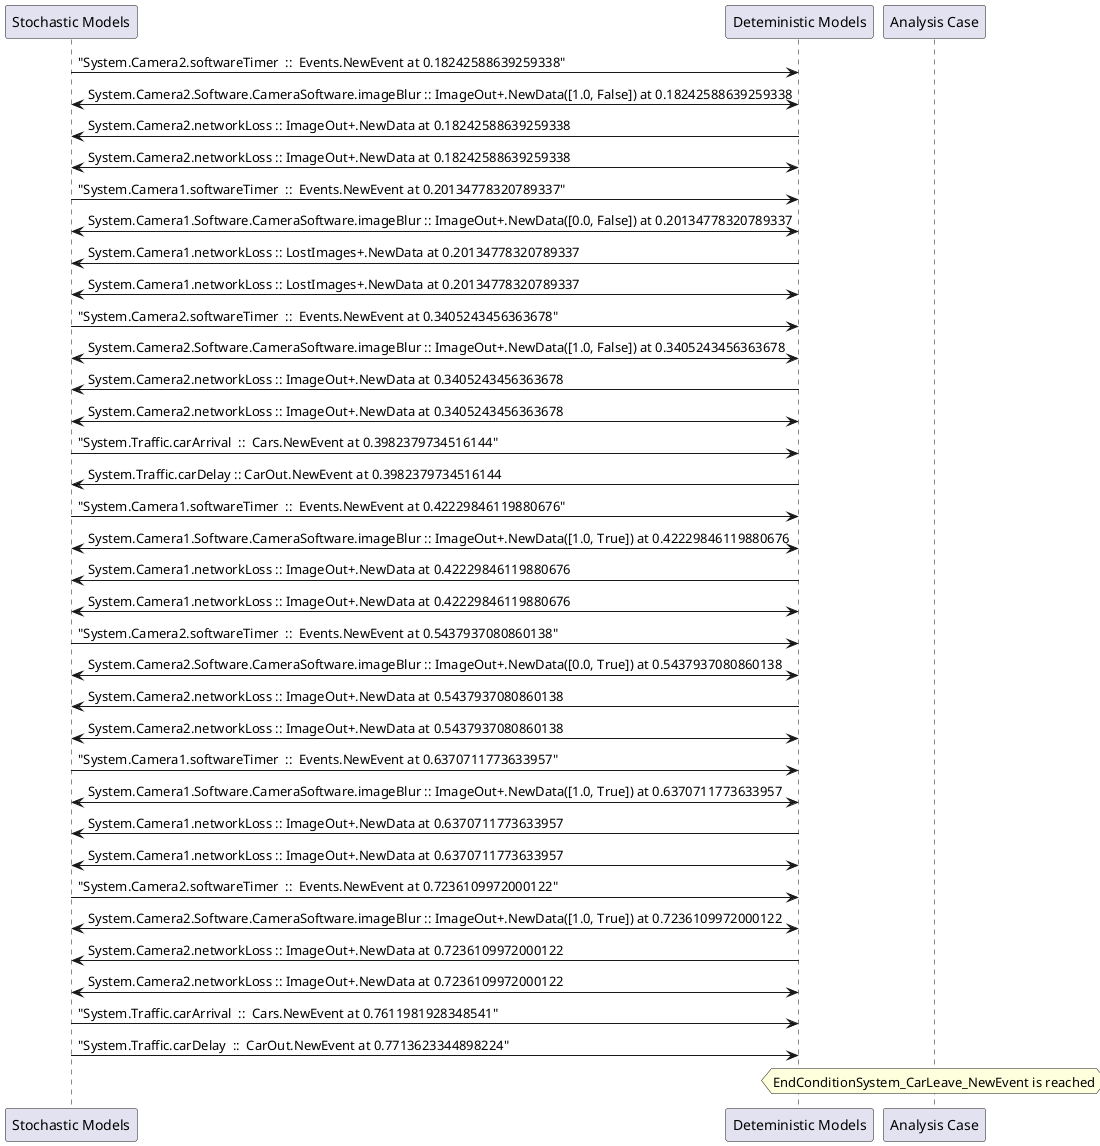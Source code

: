 
	@startuml
	participant "Stochastic Models" as stochmodel
	participant "Deteministic Models" as detmodel
	participant "Analysis Case" as analysis
	{40173_stop} stochmodel -> detmodel : "System.Camera2.softwareTimer  ::  Events.NewEvent at 0.18242588639259338"
detmodel <-> stochmodel : System.Camera2.Software.CameraSoftware.imageBlur :: ImageOut+.NewData([1.0, False]) at 0.18242588639259338
detmodel -> stochmodel : System.Camera2.networkLoss :: ImageOut+.NewData at 0.18242588639259338
detmodel <-> stochmodel : System.Camera2.networkLoss :: ImageOut+.NewData at 0.18242588639259338
{40158_stop} stochmodel -> detmodel : "System.Camera1.softwareTimer  ::  Events.NewEvent at 0.20134778320789337"
detmodel <-> stochmodel : System.Camera1.Software.CameraSoftware.imageBlur :: ImageOut+.NewData([0.0, False]) at 0.20134778320789337
detmodel -> stochmodel : System.Camera1.networkLoss :: LostImages+.NewData at 0.20134778320789337
detmodel <-> stochmodel : System.Camera1.networkLoss :: LostImages+.NewData at 0.20134778320789337
{40174_stop} stochmodel -> detmodel : "System.Camera2.softwareTimer  ::  Events.NewEvent at 0.3405243456363678"
detmodel <-> stochmodel : System.Camera2.Software.CameraSoftware.imageBlur :: ImageOut+.NewData([1.0, False]) at 0.3405243456363678
detmodel -> stochmodel : System.Camera2.networkLoss :: ImageOut+.NewData at 0.3405243456363678
detmodel <-> stochmodel : System.Camera2.networkLoss :: ImageOut+.NewData at 0.3405243456363678
{40189_stop} stochmodel -> detmodel : "System.Traffic.carArrival  ::  Cars.NewEvent at 0.3982379734516144"
{40196_start} detmodel -> stochmodel : System.Traffic.carDelay :: CarOut.NewEvent at 0.3982379734516144
{40159_stop} stochmodel -> detmodel : "System.Camera1.softwareTimer  ::  Events.NewEvent at 0.42229846119880676"
detmodel <-> stochmodel : System.Camera1.Software.CameraSoftware.imageBlur :: ImageOut+.NewData([1.0, True]) at 0.42229846119880676
detmodel -> stochmodel : System.Camera1.networkLoss :: ImageOut+.NewData at 0.42229846119880676
detmodel <-> stochmodel : System.Camera1.networkLoss :: ImageOut+.NewData at 0.42229846119880676
{40175_stop} stochmodel -> detmodel : "System.Camera2.softwareTimer  ::  Events.NewEvent at 0.5437937080860138"
detmodel <-> stochmodel : System.Camera2.Software.CameraSoftware.imageBlur :: ImageOut+.NewData([0.0, True]) at 0.5437937080860138
detmodel -> stochmodel : System.Camera2.networkLoss :: ImageOut+.NewData at 0.5437937080860138
detmodel <-> stochmodel : System.Camera2.networkLoss :: ImageOut+.NewData at 0.5437937080860138
{40160_stop} stochmodel -> detmodel : "System.Camera1.softwareTimer  ::  Events.NewEvent at 0.6370711773633957"
detmodel <-> stochmodel : System.Camera1.Software.CameraSoftware.imageBlur :: ImageOut+.NewData([1.0, True]) at 0.6370711773633957
detmodel -> stochmodel : System.Camera1.networkLoss :: ImageOut+.NewData at 0.6370711773633957
detmodel <-> stochmodel : System.Camera1.networkLoss :: ImageOut+.NewData at 0.6370711773633957
{40176_stop} stochmodel -> detmodel : "System.Camera2.softwareTimer  ::  Events.NewEvent at 0.7236109972000122"
detmodel <-> stochmodel : System.Camera2.Software.CameraSoftware.imageBlur :: ImageOut+.NewData([1.0, True]) at 0.7236109972000122
detmodel -> stochmodel : System.Camera2.networkLoss :: ImageOut+.NewData at 0.7236109972000122
detmodel <-> stochmodel : System.Camera2.networkLoss :: ImageOut+.NewData at 0.7236109972000122
{40190_stop} stochmodel -> detmodel : "System.Traffic.carArrival  ::  Cars.NewEvent at 0.7611981928348541"
{40196_stop} stochmodel -> detmodel : "System.Traffic.carDelay  ::  CarOut.NewEvent at 0.7713623344898224"
{40196_start} <-> {40196_stop} : delay
hnote over analysis 
EndConditionSystem_CarLeave_NewEvent is reached
endnote
@enduml